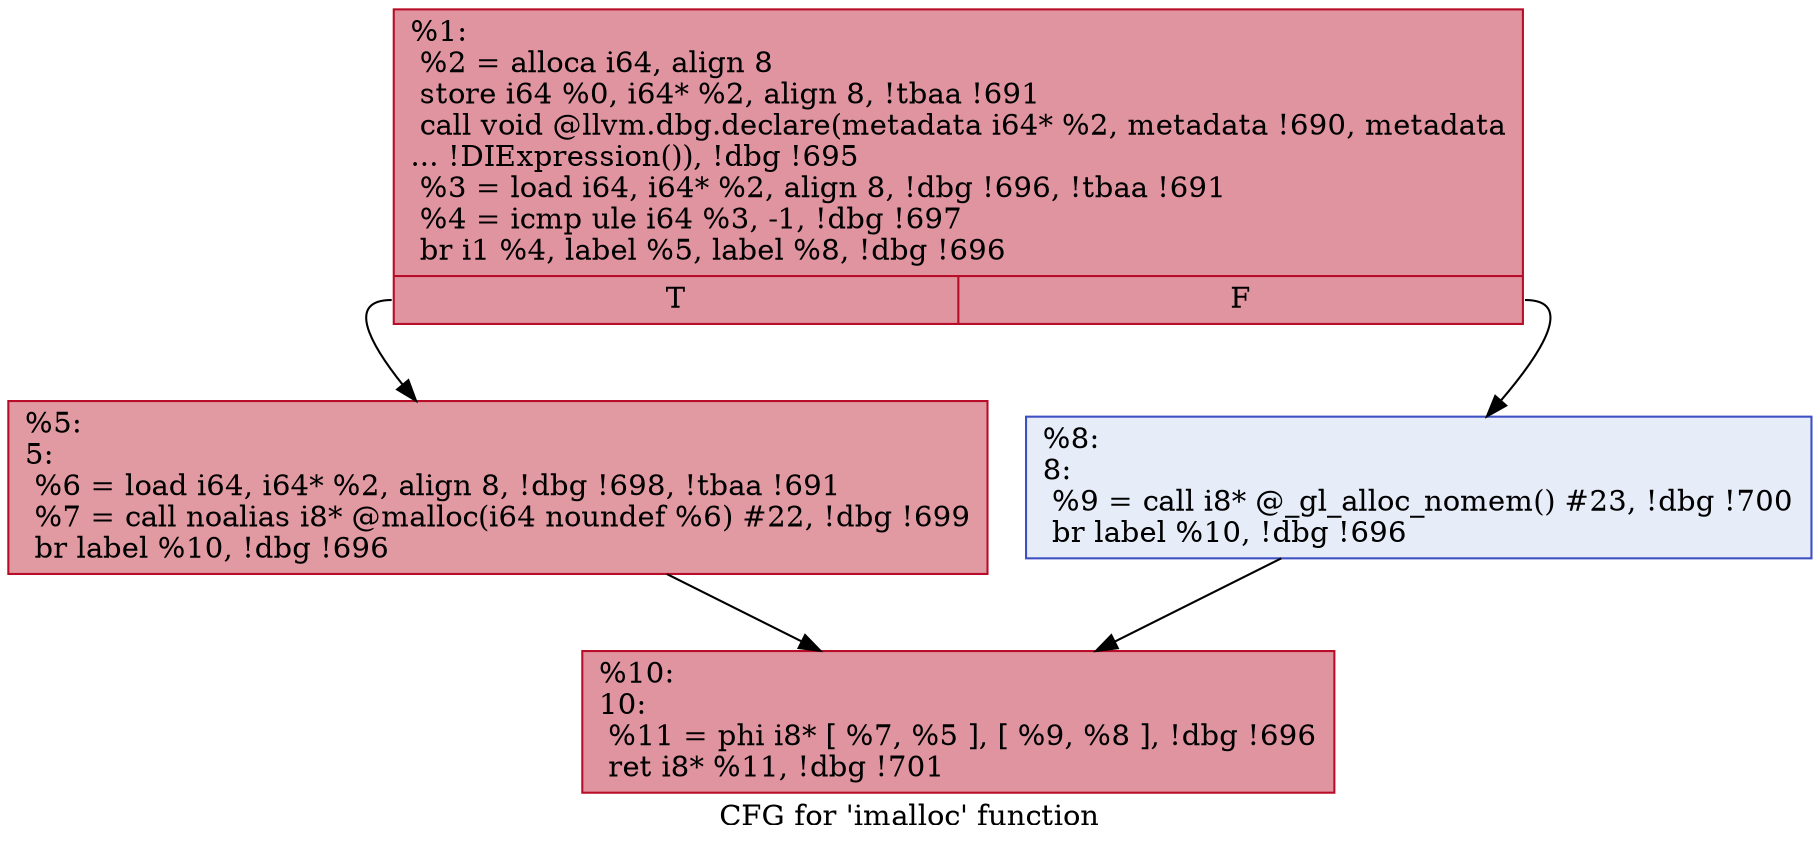 digraph "CFG for 'imalloc' function" {
	label="CFG for 'imalloc' function";

	Node0x5c60e0 [shape=record,color="#b70d28ff", style=filled, fillcolor="#b70d2870",label="{%1:\l  %2 = alloca i64, align 8\l  store i64 %0, i64* %2, align 8, !tbaa !691\l  call void @llvm.dbg.declare(metadata i64* %2, metadata !690, metadata\l... !DIExpression()), !dbg !695\l  %3 = load i64, i64* %2, align 8, !dbg !696, !tbaa !691\l  %4 = icmp ule i64 %3, -1, !dbg !697\l  br i1 %4, label %5, label %8, !dbg !696\l|{<s0>T|<s1>F}}"];
	Node0x5c60e0:s0 -> Node0x624920;
	Node0x5c60e0:s1 -> Node0x624970;
	Node0x624920 [shape=record,color="#b70d28ff", style=filled, fillcolor="#bb1b2c70",label="{%5:\l5:                                                \l  %6 = load i64, i64* %2, align 8, !dbg !698, !tbaa !691\l  %7 = call noalias i8* @malloc(i64 noundef %6) #22, !dbg !699\l  br label %10, !dbg !696\l}"];
	Node0x624920 -> Node0x6249c0;
	Node0x624970 [shape=record,color="#3d50c3ff", style=filled, fillcolor="#c7d7f070",label="{%8:\l8:                                                \l  %9 = call i8* @_gl_alloc_nomem() #23, !dbg !700\l  br label %10, !dbg !696\l}"];
	Node0x624970 -> Node0x6249c0;
	Node0x6249c0 [shape=record,color="#b70d28ff", style=filled, fillcolor="#b70d2870",label="{%10:\l10:                                               \l  %11 = phi i8* [ %7, %5 ], [ %9, %8 ], !dbg !696\l  ret i8* %11, !dbg !701\l}"];
}
